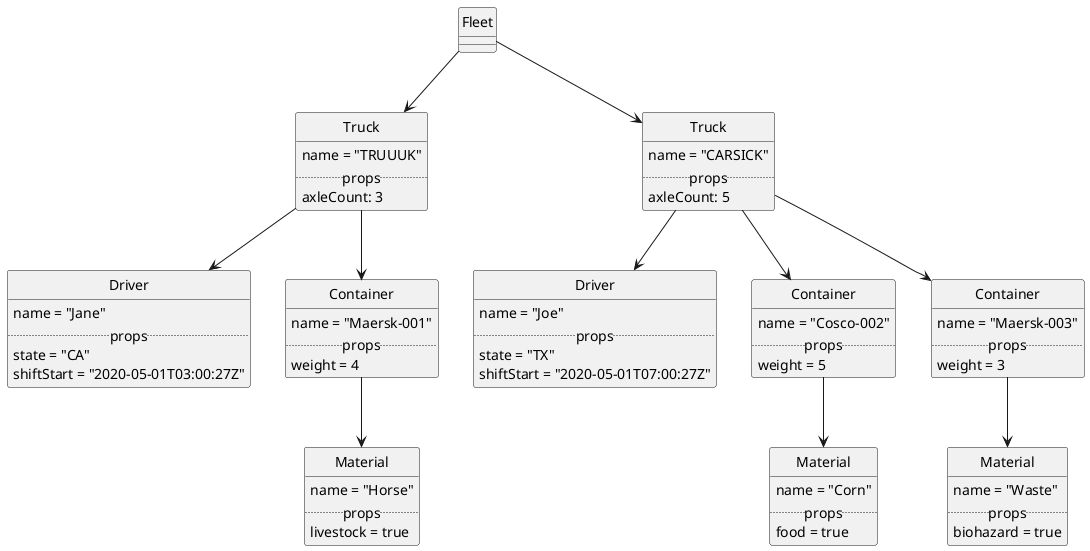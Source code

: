 @startuml

class "Fleet" as fleet

class "Truck" as truck1 {
    name = "TRUUUK"
    .. props ..
    axleCount: 3
}

class "Driver" as driver1 {
    name = "Jane"
    .. props ..
    state = "CA"
    shiftStart = "2020-05-01T03:00:27Z"
}

class "Container" as cont1_1 {
    name = "Maersk-001"
    .. props ..
    weight = 4
}

class "Material" as material1_1 {
    name = "Horse"
    .. props ..
    livestock = true
}


class "Truck" as truck2 {
    name = "CARSICK"
    .. props ..
    axleCount: 5
}

class "Driver" as driver2 {
    name = "Joe"
    .. props ..
    state = "TX"
    shiftStart = "2020-05-01T07:00:27Z"
}

class "Container" as cont2_1 {
    name = "Cosco-002"
    .. props ..
    weight = 5
}

class "Material" as material2_1 {
    name = "Corn"
    .. props ..
    food = true
}


class "Container" as cont2_2 {
    name = "Maersk-003"
    .. props ..
    weight = 3
}


class "Material" as material2_2 {
    name = "Waste"
    .. props ..
    biohazard = true
}


fleet --> truck1
truck1 --> driver1
truck1 --> cont1_1
cont1_1 --> material1_1

fleet --> truck2
truck2 --> driver2
truck2 --> cont2_1
cont2_1 --> material2_1
truck2 --> cont2_2
cont2_2 --> material2_2

hide circle

@enduml